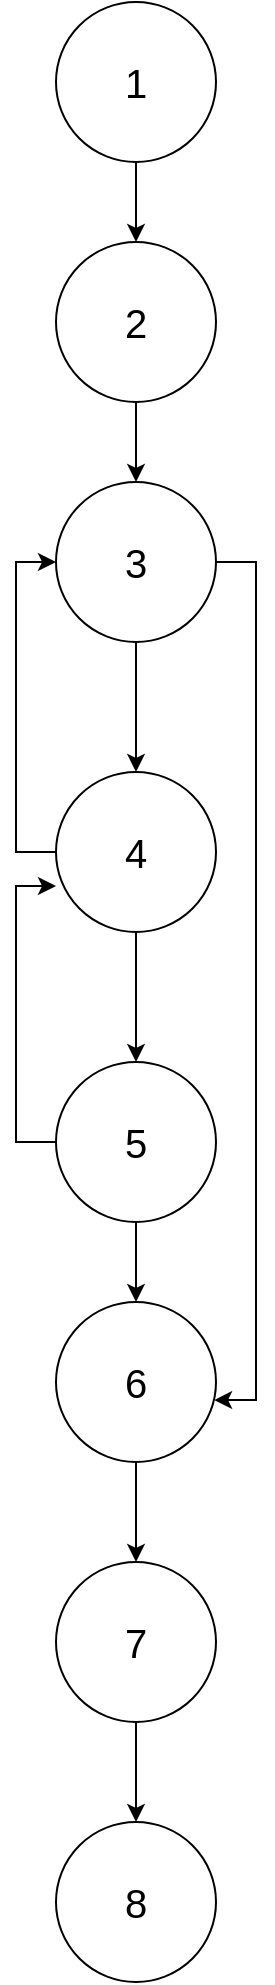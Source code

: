 <mxfile version="20.8.16" type="device"><diagram name="Página-1" id="pDHx1vfPk1FjGjoKTvC9"><mxGraphModel dx="1793" dy="995" grid="1" gridSize="10" guides="1" tooltips="1" connect="1" arrows="1" fold="1" page="1" pageScale="1" pageWidth="827" pageHeight="1169" math="0" shadow="0"><root><mxCell id="0"/><mxCell id="1" parent="0"/><mxCell id="jgp8L8FvLUTxvdfL30RT-18" style="edgeStyle=orthogonalEdgeStyle;rounded=0;orthogonalLoop=1;jettySize=auto;html=1;exitX=0.5;exitY=1;exitDx=0;exitDy=0;entryX=0.5;entryY=0;entryDx=0;entryDy=0;fontSize=20;" edge="1" parent="1" source="jgp8L8FvLUTxvdfL30RT-1" target="jgp8L8FvLUTxvdfL30RT-2"><mxGeometry relative="1" as="geometry"/></mxCell><mxCell id="jgp8L8FvLUTxvdfL30RT-1" value="&lt;font style=&quot;font-size: 20px;&quot;&gt;1&lt;/font&gt;" style="ellipse;whiteSpace=wrap;html=1;aspect=fixed;" vertex="1" parent="1"><mxGeometry x="360" y="120" width="80" height="80" as="geometry"/></mxCell><mxCell id="jgp8L8FvLUTxvdfL30RT-19" style="edgeStyle=orthogonalEdgeStyle;rounded=0;orthogonalLoop=1;jettySize=auto;html=1;exitX=0.5;exitY=1;exitDx=0;exitDy=0;entryX=0.5;entryY=0;entryDx=0;entryDy=0;fontSize=20;" edge="1" parent="1" source="jgp8L8FvLUTxvdfL30RT-2" target="jgp8L8FvLUTxvdfL30RT-3"><mxGeometry relative="1" as="geometry"/></mxCell><mxCell id="jgp8L8FvLUTxvdfL30RT-2" value="&lt;font style=&quot;font-size: 20px;&quot;&gt;2&lt;/font&gt;" style="ellipse;whiteSpace=wrap;html=1;aspect=fixed;" vertex="1" parent="1"><mxGeometry x="360" y="240" width="80" height="80" as="geometry"/></mxCell><mxCell id="jgp8L8FvLUTxvdfL30RT-8" style="edgeStyle=orthogonalEdgeStyle;rounded=0;orthogonalLoop=1;jettySize=auto;html=1;exitX=0.5;exitY=1;exitDx=0;exitDy=0;entryX=0.5;entryY=0;entryDx=0;entryDy=0;fontSize=20;" edge="1" parent="1" source="jgp8L8FvLUTxvdfL30RT-3" target="jgp8L8FvLUTxvdfL30RT-4"><mxGeometry relative="1" as="geometry"/></mxCell><mxCell id="jgp8L8FvLUTxvdfL30RT-10" style="edgeStyle=orthogonalEdgeStyle;rounded=0;orthogonalLoop=1;jettySize=auto;html=1;exitX=1;exitY=0.5;exitDx=0;exitDy=0;entryX=0.988;entryY=0.613;entryDx=0;entryDy=0;entryPerimeter=0;fontSize=20;" edge="1" parent="1" source="jgp8L8FvLUTxvdfL30RT-3" target="jgp8L8FvLUTxvdfL30RT-6"><mxGeometry relative="1" as="geometry"/></mxCell><mxCell id="jgp8L8FvLUTxvdfL30RT-3" value="&lt;font style=&quot;font-size: 20px;&quot;&gt;3&lt;/font&gt;" style="ellipse;whiteSpace=wrap;html=1;aspect=fixed;" vertex="1" parent="1"><mxGeometry x="360" y="360" width="80" height="80" as="geometry"/></mxCell><mxCell id="jgp8L8FvLUTxvdfL30RT-11" style="edgeStyle=orthogonalEdgeStyle;rounded=0;orthogonalLoop=1;jettySize=auto;html=1;exitX=0.5;exitY=1;exitDx=0;exitDy=0;entryX=0.5;entryY=0;entryDx=0;entryDy=0;fontSize=20;" edge="1" parent="1" source="jgp8L8FvLUTxvdfL30RT-4" target="jgp8L8FvLUTxvdfL30RT-7"><mxGeometry relative="1" as="geometry"/></mxCell><mxCell id="jgp8L8FvLUTxvdfL30RT-12" style="edgeStyle=orthogonalEdgeStyle;rounded=0;orthogonalLoop=1;jettySize=auto;html=1;exitX=0;exitY=0.5;exitDx=0;exitDy=0;entryX=0;entryY=0.5;entryDx=0;entryDy=0;fontSize=20;" edge="1" parent="1" source="jgp8L8FvLUTxvdfL30RT-4" target="jgp8L8FvLUTxvdfL30RT-3"><mxGeometry relative="1" as="geometry"/></mxCell><mxCell id="jgp8L8FvLUTxvdfL30RT-4" value="&lt;font style=&quot;font-size: 20px;&quot;&gt;4&lt;/font&gt;" style="ellipse;whiteSpace=wrap;html=1;aspect=fixed;" vertex="1" parent="1"><mxGeometry x="360" y="505" width="80" height="80" as="geometry"/></mxCell><mxCell id="jgp8L8FvLUTxvdfL30RT-17" style="edgeStyle=orthogonalEdgeStyle;rounded=0;orthogonalLoop=1;jettySize=auto;html=1;exitX=0.5;exitY=1;exitDx=0;exitDy=0;entryX=0.5;entryY=0;entryDx=0;entryDy=0;fontSize=20;" edge="1" parent="1" source="jgp8L8FvLUTxvdfL30RT-5" target="jgp8L8FvLUTxvdfL30RT-14"><mxGeometry relative="1" as="geometry"/></mxCell><mxCell id="jgp8L8FvLUTxvdfL30RT-5" value="&lt;font style=&quot;font-size: 20px;&quot;&gt;7&lt;/font&gt;" style="ellipse;whiteSpace=wrap;html=1;aspect=fixed;" vertex="1" parent="1"><mxGeometry x="360" y="900" width="80" height="80" as="geometry"/></mxCell><mxCell id="jgp8L8FvLUTxvdfL30RT-16" style="edgeStyle=orthogonalEdgeStyle;rounded=0;orthogonalLoop=1;jettySize=auto;html=1;exitX=0.5;exitY=1;exitDx=0;exitDy=0;fontSize=20;" edge="1" parent="1" source="jgp8L8FvLUTxvdfL30RT-6" target="jgp8L8FvLUTxvdfL30RT-5"><mxGeometry relative="1" as="geometry"/></mxCell><mxCell id="jgp8L8FvLUTxvdfL30RT-6" value="&lt;font style=&quot;font-size: 20px;&quot;&gt;6&lt;/font&gt;" style="ellipse;whiteSpace=wrap;html=1;aspect=fixed;" vertex="1" parent="1"><mxGeometry x="360" y="770" width="80" height="80" as="geometry"/></mxCell><mxCell id="jgp8L8FvLUTxvdfL30RT-13" style="edgeStyle=orthogonalEdgeStyle;rounded=0;orthogonalLoop=1;jettySize=auto;html=1;exitX=0;exitY=0.5;exitDx=0;exitDy=0;entryX=0;entryY=0.713;entryDx=0;entryDy=0;entryPerimeter=0;fontSize=20;" edge="1" parent="1" source="jgp8L8FvLUTxvdfL30RT-7" target="jgp8L8FvLUTxvdfL30RT-4"><mxGeometry relative="1" as="geometry"/></mxCell><mxCell id="jgp8L8FvLUTxvdfL30RT-15" style="edgeStyle=orthogonalEdgeStyle;rounded=0;orthogonalLoop=1;jettySize=auto;html=1;exitX=0.5;exitY=1;exitDx=0;exitDy=0;entryX=0.5;entryY=0;entryDx=0;entryDy=0;fontSize=20;" edge="1" parent="1" source="jgp8L8FvLUTxvdfL30RT-7" target="jgp8L8FvLUTxvdfL30RT-6"><mxGeometry relative="1" as="geometry"/></mxCell><mxCell id="jgp8L8FvLUTxvdfL30RT-7" value="&lt;font style=&quot;font-size: 20px;&quot;&gt;5&lt;/font&gt;" style="ellipse;whiteSpace=wrap;html=1;aspect=fixed;" vertex="1" parent="1"><mxGeometry x="360" y="650" width="80" height="80" as="geometry"/></mxCell><mxCell id="jgp8L8FvLUTxvdfL30RT-14" value="8" style="ellipse;whiteSpace=wrap;html=1;aspect=fixed;fontSize=20;" vertex="1" parent="1"><mxGeometry x="360" y="1030" width="80" height="80" as="geometry"/></mxCell></root></mxGraphModel></diagram></mxfile>